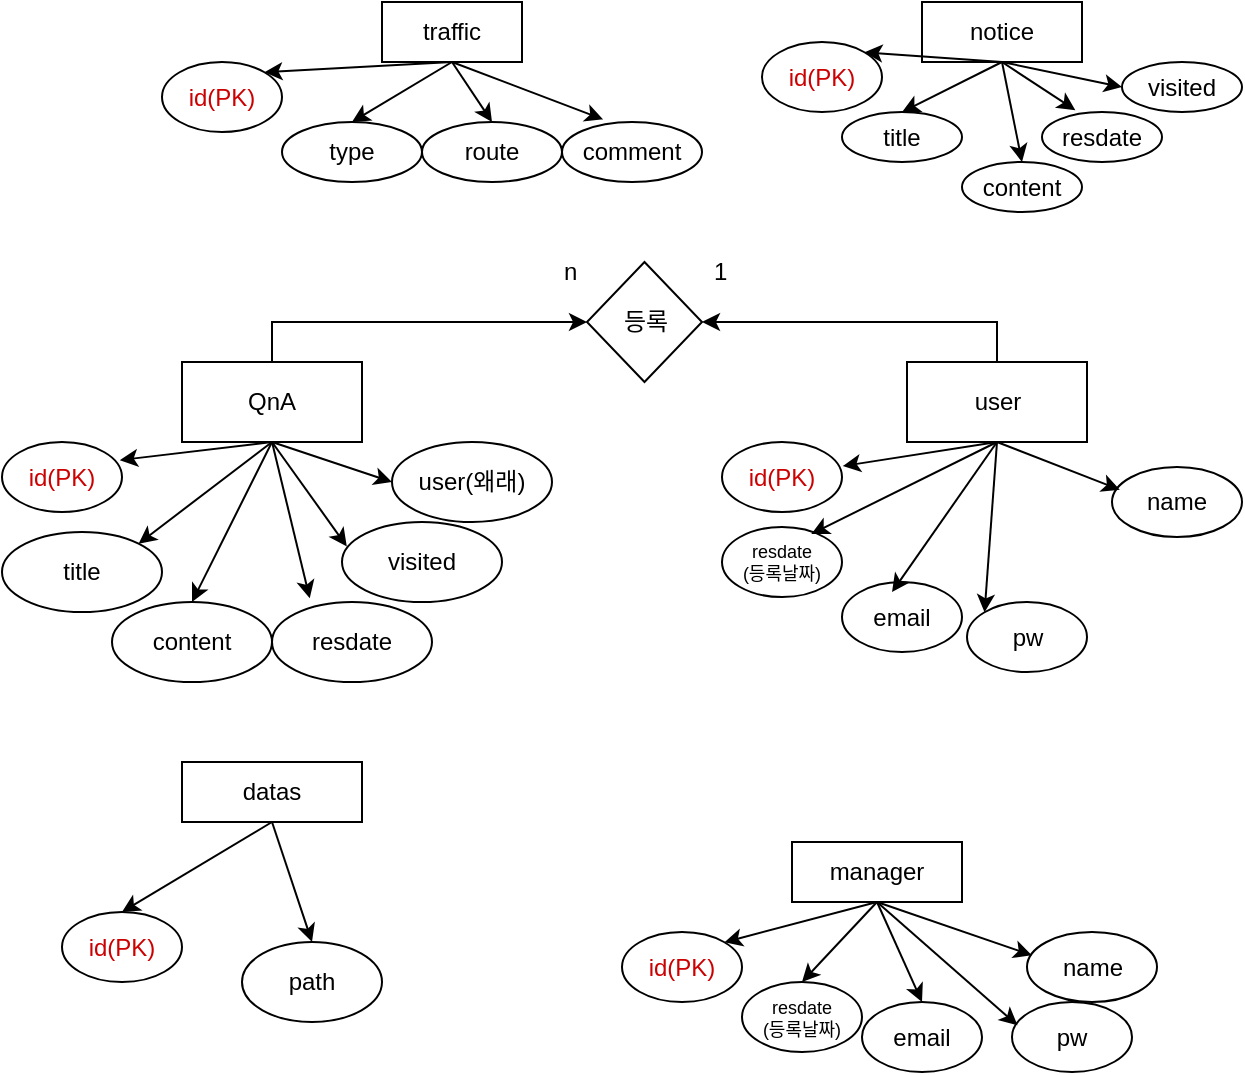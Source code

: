 <mxfile version="24.2.1" type="device">
  <diagram id="tSaY_KCTteVIoRoTBWjR" name="페이지-1">
    <mxGraphModel dx="790" dy="884" grid="1" gridSize="10" guides="1" tooltips="1" connect="1" arrows="1" fold="1" page="1" pageScale="1" pageWidth="690" pageHeight="980" math="0" shadow="0">
      <root>
        <mxCell id="0" />
        <mxCell id="1" parent="0" />
        <mxCell id="T7p-2dDkGv68UtiJKEeO-2" value="traffic" style="rounded=0;whiteSpace=wrap;html=1;" parent="1" vertex="1">
          <mxGeometry x="260" width="70" height="30" as="geometry" />
        </mxCell>
        <mxCell id="T7p-2dDkGv68UtiJKEeO-3" value="type" style="ellipse;whiteSpace=wrap;html=1;" parent="1" vertex="1">
          <mxGeometry x="210" y="60" width="70" height="30" as="geometry" />
        </mxCell>
        <mxCell id="T7p-2dDkGv68UtiJKEeO-4" value="route" style="ellipse;whiteSpace=wrap;html=1;" parent="1" vertex="1">
          <mxGeometry x="280" y="60" width="70" height="30" as="geometry" />
        </mxCell>
        <mxCell id="T7p-2dDkGv68UtiJKEeO-5" value="comment" style="ellipse;whiteSpace=wrap;html=1;" parent="1" vertex="1">
          <mxGeometry x="350" y="60" width="70" height="30" as="geometry" />
        </mxCell>
        <mxCell id="T7p-2dDkGv68UtiJKEeO-6" value="notice" style="rounded=0;whiteSpace=wrap;html=1;" parent="1" vertex="1">
          <mxGeometry x="530" width="80" height="30" as="geometry" />
        </mxCell>
        <mxCell id="T7p-2dDkGv68UtiJKEeO-8" value="title" style="ellipse;whiteSpace=wrap;html=1;" parent="1" vertex="1">
          <mxGeometry x="490" y="55" width="60" height="25" as="geometry" />
        </mxCell>
        <mxCell id="T7p-2dDkGv68UtiJKEeO-9" value="content" style="ellipse;whiteSpace=wrap;html=1;" parent="1" vertex="1">
          <mxGeometry x="550" y="80" width="60" height="25" as="geometry" />
        </mxCell>
        <mxCell id="T7p-2dDkGv68UtiJKEeO-10" value="resdate" style="ellipse;whiteSpace=wrap;html=1;" parent="1" vertex="1">
          <mxGeometry x="590" y="55" width="60" height="25" as="geometry" />
        </mxCell>
        <mxCell id="T7p-2dDkGv68UtiJKEeO-11" value="visited" style="ellipse;whiteSpace=wrap;html=1;" parent="1" vertex="1">
          <mxGeometry x="630" y="30" width="60" height="25" as="geometry" />
        </mxCell>
        <mxCell id="T7p-2dDkGv68UtiJKEeO-72" style="edgeStyle=orthogonalEdgeStyle;rounded=0;orthogonalLoop=1;jettySize=auto;html=1;exitX=0.5;exitY=0;exitDx=0;exitDy=0;entryX=0;entryY=0.5;entryDx=0;entryDy=0;" parent="1" source="T7p-2dDkGv68UtiJKEeO-12" target="T7p-2dDkGv68UtiJKEeO-66" edge="1">
          <mxGeometry relative="1" as="geometry" />
        </mxCell>
        <mxCell id="T7p-2dDkGv68UtiJKEeO-12" value="QnA" style="rounded=0;whiteSpace=wrap;html=1;" parent="1" vertex="1">
          <mxGeometry x="160" y="180" width="90" height="40" as="geometry" />
        </mxCell>
        <mxCell id="T7p-2dDkGv68UtiJKEeO-14" value="title" style="ellipse;whiteSpace=wrap;html=1;" parent="1" vertex="1">
          <mxGeometry x="70" y="265" width="80" height="40" as="geometry" />
        </mxCell>
        <mxCell id="T7p-2dDkGv68UtiJKEeO-15" value="content" style="ellipse;whiteSpace=wrap;html=1;" parent="1" vertex="1">
          <mxGeometry x="125" y="300" width="80" height="40" as="geometry" />
        </mxCell>
        <mxCell id="T7p-2dDkGv68UtiJKEeO-16" value="resdate" style="ellipse;whiteSpace=wrap;html=1;" parent="1" vertex="1">
          <mxGeometry x="205" y="300" width="80" height="40" as="geometry" />
        </mxCell>
        <mxCell id="T7p-2dDkGv68UtiJKEeO-17" value="visited" style="ellipse;whiteSpace=wrap;html=1;" parent="1" vertex="1">
          <mxGeometry x="240" y="260" width="80" height="40" as="geometry" />
        </mxCell>
        <mxCell id="T7p-2dDkGv68UtiJKEeO-18" value="user(왜래)" style="ellipse;whiteSpace=wrap;html=1;" parent="1" vertex="1">
          <mxGeometry x="265" y="220" width="80" height="40" as="geometry" />
        </mxCell>
        <mxCell id="T7p-2dDkGv68UtiJKEeO-69" style="edgeStyle=orthogonalEdgeStyle;rounded=0;orthogonalLoop=1;jettySize=auto;html=1;exitX=0.5;exitY=0;exitDx=0;exitDy=0;entryX=1;entryY=0.5;entryDx=0;entryDy=0;" parent="1" source="T7p-2dDkGv68UtiJKEeO-19" target="T7p-2dDkGv68UtiJKEeO-66" edge="1">
          <mxGeometry relative="1" as="geometry" />
        </mxCell>
        <mxCell id="T7p-2dDkGv68UtiJKEeO-19" value="user" style="rounded=0;whiteSpace=wrap;html=1;" parent="1" vertex="1">
          <mxGeometry x="522.5" y="180" width="90" height="40" as="geometry" />
        </mxCell>
        <mxCell id="T7p-2dDkGv68UtiJKEeO-20" value="id(PK)" style="ellipse;whiteSpace=wrap;html=1;fontColor=#CC0000;" parent="1" vertex="1">
          <mxGeometry x="430" y="220" width="60" height="35" as="geometry" />
        </mxCell>
        <mxCell id="T7p-2dDkGv68UtiJKEeO-23" value="resdate&lt;div style=&quot;font-size: 9px;&quot;&gt;(등록날짜)&lt;/div&gt;" style="ellipse;whiteSpace=wrap;html=1;fontSize=9;" parent="1" vertex="1">
          <mxGeometry x="430" y="262.5" width="60" height="35" as="geometry" />
        </mxCell>
        <mxCell id="T7p-2dDkGv68UtiJKEeO-24" value="email" style="ellipse;whiteSpace=wrap;html=1;" parent="1" vertex="1">
          <mxGeometry x="490" y="290" width="60" height="35" as="geometry" />
        </mxCell>
        <mxCell id="T7p-2dDkGv68UtiJKEeO-25" value="pw" style="ellipse;whiteSpace=wrap;html=1;" parent="1" vertex="1">
          <mxGeometry x="552.5" y="300" width="60" height="35" as="geometry" />
        </mxCell>
        <mxCell id="T7p-2dDkGv68UtiJKEeO-27" value="manager" style="rounded=0;whiteSpace=wrap;html=1;" parent="1" vertex="1">
          <mxGeometry x="465" y="420" width="85" height="30" as="geometry" />
        </mxCell>
        <mxCell id="T7p-2dDkGv68UtiJKEeO-29" value="resdate&lt;div style=&quot;font-size: 9px;&quot;&gt;(등록날짜)&lt;/div&gt;" style="ellipse;whiteSpace=wrap;html=1;fontSize=9;" parent="1" vertex="1">
          <mxGeometry x="440" y="490" width="60" height="35" as="geometry" />
        </mxCell>
        <mxCell id="T7p-2dDkGv68UtiJKEeO-30" value="email" style="ellipse;whiteSpace=wrap;html=1;" parent="1" vertex="1">
          <mxGeometry x="500" y="500" width="60" height="35" as="geometry" />
        </mxCell>
        <mxCell id="T7p-2dDkGv68UtiJKEeO-31" value="pw" style="ellipse;whiteSpace=wrap;html=1;" parent="1" vertex="1">
          <mxGeometry x="575" y="500" width="60" height="35" as="geometry" />
        </mxCell>
        <mxCell id="T7p-2dDkGv68UtiJKEeO-33" value="id(PK)" style="ellipse;whiteSpace=wrap;html=1;fontColor=#CC0000;" parent="1" vertex="1">
          <mxGeometry x="380" y="465" width="60" height="35" as="geometry" />
        </mxCell>
        <mxCell id="T7p-2dDkGv68UtiJKEeO-34" value="id(PK)" style="ellipse;whiteSpace=wrap;html=1;fontColor=#CC0000;" parent="1" vertex="1">
          <mxGeometry x="70" y="220" width="60" height="35" as="geometry" />
        </mxCell>
        <mxCell id="T7p-2dDkGv68UtiJKEeO-35" value="id(PK)" style="ellipse;whiteSpace=wrap;html=1;fontColor=#CC0000;" parent="1" vertex="1">
          <mxGeometry x="450" y="20" width="60" height="35" as="geometry" />
        </mxCell>
        <mxCell id="T7p-2dDkGv68UtiJKEeO-36" value="id(PK)" style="ellipse;whiteSpace=wrap;html=1;fontColor=#CC0000;" parent="1" vertex="1">
          <mxGeometry x="150" y="30" width="60" height="35" as="geometry" />
        </mxCell>
        <mxCell id="T7p-2dDkGv68UtiJKEeO-37" value="" style="endArrow=classic;html=1;rounded=0;exitX=0.5;exitY=1;exitDx=0;exitDy=0;entryX=1;entryY=0;entryDx=0;entryDy=0;" parent="1" source="T7p-2dDkGv68UtiJKEeO-27" target="T7p-2dDkGv68UtiJKEeO-33" edge="1">
          <mxGeometry width="50" height="50" relative="1" as="geometry">
            <mxPoint x="460" y="402.5" as="sourcePoint" />
            <mxPoint x="385" y="420" as="targetPoint" />
          </mxGeometry>
        </mxCell>
        <mxCell id="T7p-2dDkGv68UtiJKEeO-38" value="" style="endArrow=classic;html=1;rounded=0;exitX=0.5;exitY=1;exitDx=0;exitDy=0;entryX=0.5;entryY=0;entryDx=0;entryDy=0;" parent="1" source="T7p-2dDkGv68UtiJKEeO-2" target="T7p-2dDkGv68UtiJKEeO-3" edge="1">
          <mxGeometry width="50" height="50" relative="1" as="geometry">
            <mxPoint x="306" y="41.5" as="sourcePoint" />
            <mxPoint x="230" y="55.5" as="targetPoint" />
          </mxGeometry>
        </mxCell>
        <mxCell id="T7p-2dDkGv68UtiJKEeO-39" value="" style="endArrow=classic;html=1;rounded=0;exitX=0.5;exitY=1;exitDx=0;exitDy=0;entryX=0.5;entryY=0;entryDx=0;entryDy=0;" parent="1" source="T7p-2dDkGv68UtiJKEeO-2" target="T7p-2dDkGv68UtiJKEeO-4" edge="1">
          <mxGeometry width="50" height="50" relative="1" as="geometry">
            <mxPoint x="330" y="32.5" as="sourcePoint" />
            <mxPoint x="280" y="62.5" as="targetPoint" />
          </mxGeometry>
        </mxCell>
        <mxCell id="T7p-2dDkGv68UtiJKEeO-40" value="" style="endArrow=classic;html=1;rounded=0;exitX=0.5;exitY=1;exitDx=0;exitDy=0;entryX=0.294;entryY=-0.043;entryDx=0;entryDy=0;entryPerimeter=0;" parent="1" source="T7p-2dDkGv68UtiJKEeO-2" target="T7p-2dDkGv68UtiJKEeO-5" edge="1">
          <mxGeometry width="50" height="50" relative="1" as="geometry">
            <mxPoint x="325" y="27.5" as="sourcePoint" />
            <mxPoint x="345" y="57.5" as="targetPoint" />
          </mxGeometry>
        </mxCell>
        <mxCell id="T7p-2dDkGv68UtiJKEeO-41" value="" style="endArrow=classic;html=1;rounded=0;exitX=0.5;exitY=1;exitDx=0;exitDy=0;entryX=1;entryY=0;entryDx=0;entryDy=0;" parent="1" source="T7p-2dDkGv68UtiJKEeO-6" target="T7p-2dDkGv68UtiJKEeO-35" edge="1">
          <mxGeometry width="50" height="50" relative="1" as="geometry">
            <mxPoint x="435" y="12.5" as="sourcePoint" />
            <mxPoint x="350" y="30.5" as="targetPoint" />
          </mxGeometry>
        </mxCell>
        <mxCell id="T7p-2dDkGv68UtiJKEeO-42" value="" style="endArrow=classic;html=1;rounded=0;exitX=0.5;exitY=1;exitDx=0;exitDy=0;entryX=0.5;entryY=0;entryDx=0;entryDy=0;" parent="1" source="T7p-2dDkGv68UtiJKEeO-6" target="T7p-2dDkGv68UtiJKEeO-8" edge="1">
          <mxGeometry width="50" height="50" relative="1" as="geometry">
            <mxPoint x="578.79" y="39.94" as="sourcePoint" />
            <mxPoint x="509.79" y="34.94" as="targetPoint" />
          </mxGeometry>
        </mxCell>
        <mxCell id="T7p-2dDkGv68UtiJKEeO-43" value="" style="endArrow=classic;html=1;rounded=0;exitX=0.5;exitY=1;exitDx=0;exitDy=0;entryX=0.5;entryY=0;entryDx=0;entryDy=0;entryPerimeter=0;" parent="1" source="T7p-2dDkGv68UtiJKEeO-6" target="T7p-2dDkGv68UtiJKEeO-9" edge="1">
          <mxGeometry width="50" height="50" relative="1" as="geometry">
            <mxPoint x="590" y="35" as="sourcePoint" />
            <mxPoint x="540" y="60" as="targetPoint" />
          </mxGeometry>
        </mxCell>
        <mxCell id="T7p-2dDkGv68UtiJKEeO-44" value="" style="endArrow=classic;html=1;rounded=0;exitX=0.5;exitY=1;exitDx=0;exitDy=0;entryX=0.278;entryY=-0.037;entryDx=0;entryDy=0;entryPerimeter=0;" parent="1" source="T7p-2dDkGv68UtiJKEeO-6" target="T7p-2dDkGv68UtiJKEeO-10" edge="1">
          <mxGeometry width="50" height="50" relative="1" as="geometry">
            <mxPoint x="590" y="30" as="sourcePoint" />
            <mxPoint x="600" y="80" as="targetPoint" />
          </mxGeometry>
        </mxCell>
        <mxCell id="T7p-2dDkGv68UtiJKEeO-45" value="" style="endArrow=classic;html=1;rounded=0;exitX=0.5;exitY=1;exitDx=0;exitDy=0;entryX=0;entryY=0.5;entryDx=0;entryDy=0;" parent="1" source="T7p-2dDkGv68UtiJKEeO-6" target="T7p-2dDkGv68UtiJKEeO-11" edge="1">
          <mxGeometry width="50" height="50" relative="1" as="geometry">
            <mxPoint x="613.32" y="5.93" as="sourcePoint" />
            <mxPoint x="650.32" y="29.93" as="targetPoint" />
          </mxGeometry>
        </mxCell>
        <mxCell id="T7p-2dDkGv68UtiJKEeO-46" value="" style="endArrow=classic;html=1;rounded=0;exitX=0.5;exitY=1;exitDx=0;exitDy=0;entryX=1;entryY=0;entryDx=0;entryDy=0;" parent="1" source="T7p-2dDkGv68UtiJKEeO-12" target="T7p-2dDkGv68UtiJKEeO-14" edge="1">
          <mxGeometry width="50" height="50" relative="1" as="geometry">
            <mxPoint x="225" y="237.5" as="sourcePoint" />
            <mxPoint x="150" y="255.5" as="targetPoint" />
          </mxGeometry>
        </mxCell>
        <mxCell id="T7p-2dDkGv68UtiJKEeO-47" value="" style="endArrow=classic;html=1;rounded=0;exitX=0.5;exitY=1;exitDx=0;exitDy=0;entryX=0.5;entryY=0;entryDx=0;entryDy=0;" parent="1" source="T7p-2dDkGv68UtiJKEeO-12" target="T7p-2dDkGv68UtiJKEeO-15" edge="1">
          <mxGeometry width="50" height="50" relative="1" as="geometry">
            <mxPoint x="219.8" y="227.78" as="sourcePoint" />
            <mxPoint x="159.8" y="276.78" as="targetPoint" />
          </mxGeometry>
        </mxCell>
        <mxCell id="T7p-2dDkGv68UtiJKEeO-48" value="" style="endArrow=classic;html=1;rounded=0;exitX=0.5;exitY=1;exitDx=0;exitDy=0;entryX=0.236;entryY=-0.046;entryDx=0;entryDy=0;entryPerimeter=0;" parent="1" source="T7p-2dDkGv68UtiJKEeO-12" target="T7p-2dDkGv68UtiJKEeO-16" edge="1">
          <mxGeometry width="50" height="50" relative="1" as="geometry">
            <mxPoint x="225" y="220" as="sourcePoint" />
            <mxPoint x="185" y="300" as="targetPoint" />
          </mxGeometry>
        </mxCell>
        <mxCell id="T7p-2dDkGv68UtiJKEeO-49" value="" style="endArrow=classic;html=1;rounded=0;exitX=0.5;exitY=1;exitDx=0;exitDy=0;entryX=0.03;entryY=0.305;entryDx=0;entryDy=0;entryPerimeter=0;" parent="1" source="T7p-2dDkGv68UtiJKEeO-12" target="T7p-2dDkGv68UtiJKEeO-17" edge="1">
          <mxGeometry width="50" height="50" relative="1" as="geometry">
            <mxPoint x="231.12" y="220" as="sourcePoint" />
            <mxPoint x="250.12" y="298" as="targetPoint" />
          </mxGeometry>
        </mxCell>
        <mxCell id="T7p-2dDkGv68UtiJKEeO-50" value="" style="endArrow=classic;html=1;rounded=0;exitX=0.5;exitY=1;exitDx=0;exitDy=0;entryX=0;entryY=0.5;entryDx=0;entryDy=0;" parent="1" source="T7p-2dDkGv68UtiJKEeO-12" target="T7p-2dDkGv68UtiJKEeO-18" edge="1">
          <mxGeometry width="50" height="50" relative="1" as="geometry">
            <mxPoint x="240" y="213.9" as="sourcePoint" />
            <mxPoint x="277" y="265.9" as="targetPoint" />
          </mxGeometry>
        </mxCell>
        <mxCell id="T7p-2dDkGv68UtiJKEeO-51" value="" style="endArrow=classic;html=1;rounded=0;exitX=0.5;exitY=1;exitDx=0;exitDy=0;entryX=1.006;entryY=0.344;entryDx=0;entryDy=0;entryPerimeter=0;" parent="1" source="T7p-2dDkGv68UtiJKEeO-19" target="T7p-2dDkGv68UtiJKEeO-20" edge="1">
          <mxGeometry width="50" height="50" relative="1" as="geometry">
            <mxPoint x="397.5" y="180" as="sourcePoint" />
            <mxPoint x="457.5" y="200" as="targetPoint" />
          </mxGeometry>
        </mxCell>
        <mxCell id="T7p-2dDkGv68UtiJKEeO-52" value="" style="endArrow=classic;html=1;rounded=0;exitX=0.5;exitY=1;exitDx=0;exitDy=0;entryX=0.744;entryY=0.1;entryDx=0;entryDy=0;entryPerimeter=0;" parent="1" source="T7p-2dDkGv68UtiJKEeO-19" target="T7p-2dDkGv68UtiJKEeO-23" edge="1">
          <mxGeometry width="50" height="50" relative="1" as="geometry">
            <mxPoint x="582.5" y="231.48" as="sourcePoint" />
            <mxPoint x="512.5" y="248.48" as="targetPoint" />
          </mxGeometry>
        </mxCell>
        <mxCell id="T7p-2dDkGv68UtiJKEeO-53" value="" style="endArrow=classic;html=1;rounded=0;exitX=0.5;exitY=1;exitDx=0;exitDy=0;entryX=0.417;entryY=0.143;entryDx=0;entryDy=0;entryPerimeter=0;" parent="1" source="T7p-2dDkGv68UtiJKEeO-19" target="T7p-2dDkGv68UtiJKEeO-24" edge="1">
          <mxGeometry width="50" height="50" relative="1" as="geometry">
            <mxPoint x="597.86" y="220" as="sourcePoint" />
            <mxPoint x="537.86" y="269" as="targetPoint" />
          </mxGeometry>
        </mxCell>
        <mxCell id="T7p-2dDkGv68UtiJKEeO-54" value="" style="endArrow=classic;html=1;rounded=0;exitX=0.5;exitY=1;exitDx=0;exitDy=0;entryX=0;entryY=0;entryDx=0;entryDy=0;" parent="1" source="T7p-2dDkGv68UtiJKEeO-19" target="T7p-2dDkGv68UtiJKEeO-25" edge="1">
          <mxGeometry width="50" height="50" relative="1" as="geometry">
            <mxPoint x="602.48" y="220" as="sourcePoint" />
            <mxPoint x="582.48" y="280" as="targetPoint" />
          </mxGeometry>
        </mxCell>
        <mxCell id="T7p-2dDkGv68UtiJKEeO-56" value="" style="endArrow=classic;html=1;rounded=0;exitX=0.5;exitY=1;exitDx=0;exitDy=0;entryX=0.5;entryY=0;entryDx=0;entryDy=0;" parent="1" source="T7p-2dDkGv68UtiJKEeO-27" target="T7p-2dDkGv68UtiJKEeO-29" edge="1">
          <mxGeometry width="50" height="50" relative="1" as="geometry">
            <mxPoint x="533.64" y="460" as="sourcePoint" />
            <mxPoint x="456.64" y="480" as="targetPoint" />
          </mxGeometry>
        </mxCell>
        <mxCell id="T7p-2dDkGv68UtiJKEeO-57" value="" style="endArrow=classic;html=1;rounded=0;exitX=0.5;exitY=1;exitDx=0;exitDy=0;entryX=0.5;entryY=0;entryDx=0;entryDy=0;" parent="1" source="T7p-2dDkGv68UtiJKEeO-27" target="T7p-2dDkGv68UtiJKEeO-30" edge="1">
          <mxGeometry width="50" height="50" relative="1" as="geometry">
            <mxPoint x="529.25" y="455" as="sourcePoint" />
            <mxPoint x="491.25" y="495" as="targetPoint" />
          </mxGeometry>
        </mxCell>
        <mxCell id="T7p-2dDkGv68UtiJKEeO-58" value="" style="endArrow=classic;html=1;rounded=0;exitX=0.5;exitY=1;exitDx=0;exitDy=0;entryX=0.046;entryY=0.333;entryDx=0;entryDy=0;entryPerimeter=0;" parent="1" source="T7p-2dDkGv68UtiJKEeO-27" target="T7p-2dDkGv68UtiJKEeO-31" edge="1">
          <mxGeometry width="50" height="50" relative="1" as="geometry">
            <mxPoint x="580.5" y="410" as="sourcePoint" />
            <mxPoint x="602.5" y="460" as="targetPoint" />
          </mxGeometry>
        </mxCell>
        <mxCell id="T7p-2dDkGv68UtiJKEeO-59" value="" style="endArrow=classic;html=1;rounded=0;exitX=0.5;exitY=1;exitDx=0;exitDy=0;entryX=1;entryY=0;entryDx=0;entryDy=0;" parent="1" source="T7p-2dDkGv68UtiJKEeO-2" target="T7p-2dDkGv68UtiJKEeO-36" edge="1">
          <mxGeometry width="50" height="50" relative="1" as="geometry">
            <mxPoint x="260" as="sourcePoint" />
            <mxPoint x="210" y="30" as="targetPoint" />
          </mxGeometry>
        </mxCell>
        <mxCell id="T7p-2dDkGv68UtiJKEeO-60" value="" style="endArrow=classic;html=1;rounded=0;exitX=0.5;exitY=1;exitDx=0;exitDy=0;entryX=0.982;entryY=0.259;entryDx=0;entryDy=0;entryPerimeter=0;" parent="1" source="T7p-2dDkGv68UtiJKEeO-12" target="T7p-2dDkGv68UtiJKEeO-34" edge="1">
          <mxGeometry width="50" height="50" relative="1" as="geometry">
            <mxPoint x="233.79" y="130" as="sourcePoint" />
            <mxPoint x="139.79" y="135" as="targetPoint" />
          </mxGeometry>
        </mxCell>
        <mxCell id="T7p-2dDkGv68UtiJKEeO-61" value="name" style="ellipse;whiteSpace=wrap;html=1;" parent="1" vertex="1">
          <mxGeometry x="625" y="232.5" width="65" height="35" as="geometry" />
        </mxCell>
        <mxCell id="T7p-2dDkGv68UtiJKEeO-63" value="" style="endArrow=classic;html=1;rounded=0;exitX=0.5;exitY=1;exitDx=0;exitDy=0;entryX=0.06;entryY=0.325;entryDx=0;entryDy=0;entryPerimeter=0;" parent="1" source="T7p-2dDkGv68UtiJKEeO-19" target="T7p-2dDkGv68UtiJKEeO-61" edge="1">
          <mxGeometry width="50" height="50" relative="1" as="geometry">
            <mxPoint x="595.79" y="208.69" as="sourcePoint" />
            <mxPoint x="629.79" y="267.69" as="targetPoint" />
          </mxGeometry>
        </mxCell>
        <mxCell id="T7p-2dDkGv68UtiJKEeO-64" value="name" style="ellipse;whiteSpace=wrap;html=1;" parent="1" vertex="1">
          <mxGeometry x="582.5" y="465" width="65" height="35" as="geometry" />
        </mxCell>
        <mxCell id="T7p-2dDkGv68UtiJKEeO-65" value="" style="endArrow=classic;html=1;rounded=0;exitX=0.5;exitY=1;exitDx=0;exitDy=0;entryX=0.037;entryY=0.333;entryDx=0;entryDy=0;entryPerimeter=0;" parent="1" source="T7p-2dDkGv68UtiJKEeO-27" target="T7p-2dDkGv68UtiJKEeO-64" edge="1">
          <mxGeometry width="50" height="50" relative="1" as="geometry">
            <mxPoint x="562.5" y="388.34" as="sourcePoint" />
            <mxPoint x="632.5" y="450.34" as="targetPoint" />
          </mxGeometry>
        </mxCell>
        <mxCell id="T7p-2dDkGv68UtiJKEeO-66" value="등록" style="rhombus;whiteSpace=wrap;html=1;" parent="1" vertex="1">
          <mxGeometry x="362.5" y="130" width="57.5" height="60" as="geometry" />
        </mxCell>
        <mxCell id="T7p-2dDkGv68UtiJKEeO-73" value="n" style="text;strokeColor=none;fillColor=none;align=left;verticalAlign=middle;spacingLeft=4;spacingRight=4;overflow=hidden;points=[[0,0.5],[1,0.5]];portConstraint=eastwest;rotatable=0;whiteSpace=wrap;html=1;" parent="1" vertex="1">
          <mxGeometry x="345" y="120" width="25" height="30" as="geometry" />
        </mxCell>
        <mxCell id="T7p-2dDkGv68UtiJKEeO-74" value="1" style="text;strokeColor=none;fillColor=none;align=left;verticalAlign=middle;spacingLeft=4;spacingRight=4;overflow=hidden;points=[[0,0.5],[1,0.5]];portConstraint=eastwest;rotatable=0;whiteSpace=wrap;html=1;" parent="1" vertex="1">
          <mxGeometry x="420" y="120" width="25" height="30" as="geometry" />
        </mxCell>
        <mxCell id="T7p-2dDkGv68UtiJKEeO-75" value="datas" style="rounded=0;whiteSpace=wrap;html=1;" parent="1" vertex="1">
          <mxGeometry x="160" y="380" width="90" height="30" as="geometry" />
        </mxCell>
        <mxCell id="T7p-2dDkGv68UtiJKEeO-76" value="path" style="ellipse;whiteSpace=wrap;html=1;" parent="1" vertex="1">
          <mxGeometry x="190" y="470" width="70" height="40" as="geometry" />
        </mxCell>
        <mxCell id="T7p-2dDkGv68UtiJKEeO-77" value="id(PK)" style="ellipse;whiteSpace=wrap;html=1;fontColor=#CC0000;" parent="1" vertex="1">
          <mxGeometry x="100" y="455" width="60" height="35" as="geometry" />
        </mxCell>
        <mxCell id="T7p-2dDkGv68UtiJKEeO-78" value="" style="endArrow=classic;html=1;rounded=0;exitX=0.5;exitY=1;exitDx=0;exitDy=0;entryX=0.5;entryY=0;entryDx=0;entryDy=0;" parent="1" source="T7p-2dDkGv68UtiJKEeO-75" target="T7p-2dDkGv68UtiJKEeO-77" edge="1">
          <mxGeometry width="50" height="50" relative="1" as="geometry">
            <mxPoint x="330" y="410" as="sourcePoint" />
            <mxPoint x="380" y="360" as="targetPoint" />
          </mxGeometry>
        </mxCell>
        <mxCell id="T7p-2dDkGv68UtiJKEeO-79" value="" style="endArrow=classic;html=1;rounded=0;exitX=0.5;exitY=1;exitDx=0;exitDy=0;entryX=0.5;entryY=0;entryDx=0;entryDy=0;" parent="1" source="T7p-2dDkGv68UtiJKEeO-75" target="T7p-2dDkGv68UtiJKEeO-76" edge="1">
          <mxGeometry width="50" height="50" relative="1" as="geometry">
            <mxPoint x="330" y="410" as="sourcePoint" />
            <mxPoint x="380" y="360" as="targetPoint" />
          </mxGeometry>
        </mxCell>
      </root>
    </mxGraphModel>
  </diagram>
</mxfile>
